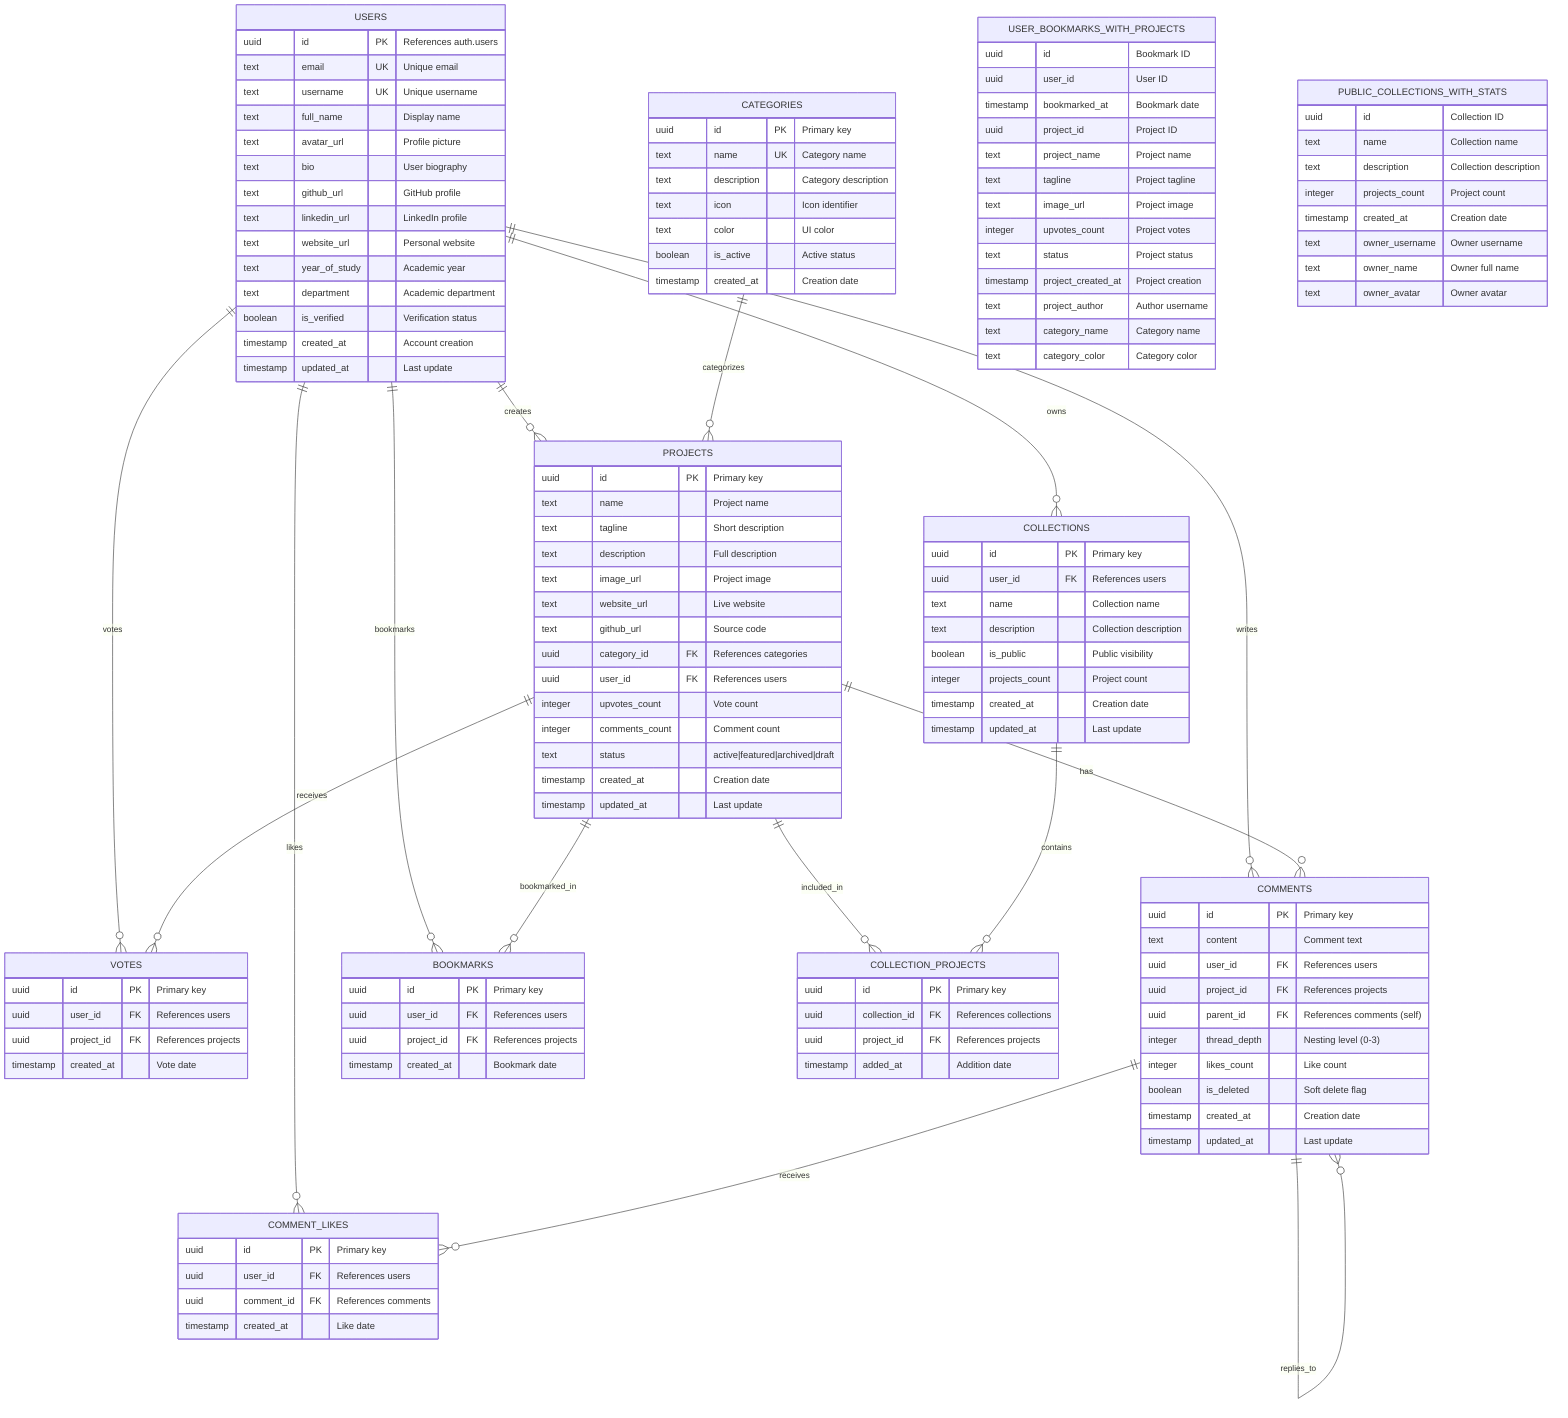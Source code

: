 erDiagram
    %% Core User Management
    USERS {
        uuid id PK "References auth.users"
        text email UK "Unique email"
        text username UK "Unique username"
        text full_name "Display name"
        text avatar_url "Profile picture"
        text bio "User biography"
        text github_url "GitHub profile"
        text linkedin_url "LinkedIn profile"
        text website_url "Personal website"
        text year_of_study "Academic year"
        text department "Academic department"
        boolean is_verified "Verification status"
        timestamp created_at "Account creation"
        timestamp updated_at "Last update"
    }

    %% Project Categories
    CATEGORIES {
        uuid id PK "Primary key"
        text name UK "Category name"
        text description "Category description"
        text icon "Icon identifier"
        text color "UI color"
        boolean is_active "Active status"
        timestamp created_at "Creation date"
    }

    %% Main Project Data
    PROJECTS {
        uuid id PK "Primary key"
        text name "Project name"
        text tagline "Short description"
        text description "Full description"
        text image_url "Project image"
        text website_url "Live website"
        text github_url "Source code"
        uuid category_id FK "References categories"
        uuid user_id FK "References users"
        integer upvotes_count "Vote count"
        integer comments_count "Comment count"
        text status "active|featured|archived|draft"
        timestamp created_at "Creation date"
        timestamp updated_at "Last update"
    }

    %% Voting System
    VOTES {
        uuid id PK "Primary key"
        uuid user_id FK "References users"
        uuid project_id FK "References projects"
        timestamp created_at "Vote date"
    }

    %% Comment System
    COMMENTS {
        uuid id PK "Primary key"
        text content "Comment text"
        uuid user_id FK "References users"
        uuid project_id FK "References projects"
        uuid parent_id FK "References comments (self)"
        integer thread_depth "Nesting level (0-3)"
        integer likes_count "Like count"
        boolean is_deleted "Soft delete flag"
        timestamp created_at "Creation date"
        timestamp updated_at "Last update"
    }

    %% Comment Likes
    COMMENT_LIKES {
        uuid id PK "Primary key"
        uuid user_id FK "References users"
        uuid comment_id FK "References comments"
        timestamp created_at "Like date"
    }

    %% Bookmarking System
    BOOKMARKS {
        uuid id PK "Primary key"
        uuid user_id FK "References users"
        uuid project_id FK "References projects"
        timestamp created_at "Bookmark date"
    }

    %% Collections System
    COLLECTIONS {
        uuid id PK "Primary key"
        uuid user_id FK "References users"
        text name "Collection name"
        text description "Collection description"
        boolean is_public "Public visibility"
        integer projects_count "Project count"
        timestamp created_at "Creation date"
        timestamp updated_at "Last update"
    }

    %% Collection-Project Relationships
    COLLECTION_PROJECTS {
        uuid id PK "Primary key"
        uuid collection_id FK "References collections"
        uuid project_id FK "References projects"
        timestamp added_at "Addition date"
    }

    %% Database Views
    USER_BOOKMARKS_WITH_PROJECTS {
        uuid id "Bookmark ID"
        uuid user_id "User ID"
        timestamp bookmarked_at "Bookmark date"
        uuid project_id "Project ID"
        text project_name "Project name"
        text tagline "Project tagline"
        text image_url "Project image"
        integer upvotes_count "Project votes"
        text status "Project status"
        timestamp project_created_at "Project creation"
        text project_author "Author username"
        text category_name "Category name"
        text category_color "Category color"
    }

    PUBLIC_COLLECTIONS_WITH_STATS {
        uuid id "Collection ID"
        text name "Collection name"
        text description "Collection description"
        integer projects_count "Project count"
        timestamp created_at "Creation date"
        text owner_username "Owner username"
        text owner_name "Owner full name"
        text owner_avatar "Owner avatar"
    }

    %% Relationships
    USERS ||--o{ PROJECTS : "creates"
    USERS ||--o{ VOTES : "votes"
    USERS ||--o{ COMMENTS : "writes"
    USERS ||--o{ COMMENT_LIKES : "likes"
    USERS ||--o{ BOOKMARKS : "bookmarks"
    USERS ||--o{ COLLECTIONS : "owns"

    CATEGORIES ||--o{ PROJECTS : "categorizes"

    PROJECTS ||--o{ VOTES : "receives"
    PROJECTS ||--o{ COMMENTS : "has"
    PROJECTS ||--o{ BOOKMARKS : "bookmarked_in"
    PROJECTS ||--o{ COLLECTION_PROJECTS : "included_in"

    COMMENTS ||--o{ COMMENTS : "replies_to"
    COMMENTS ||--o{ COMMENT_LIKES : "receives"

    COLLECTIONS ||--o{ COLLECTION_PROJECTS : "contains"